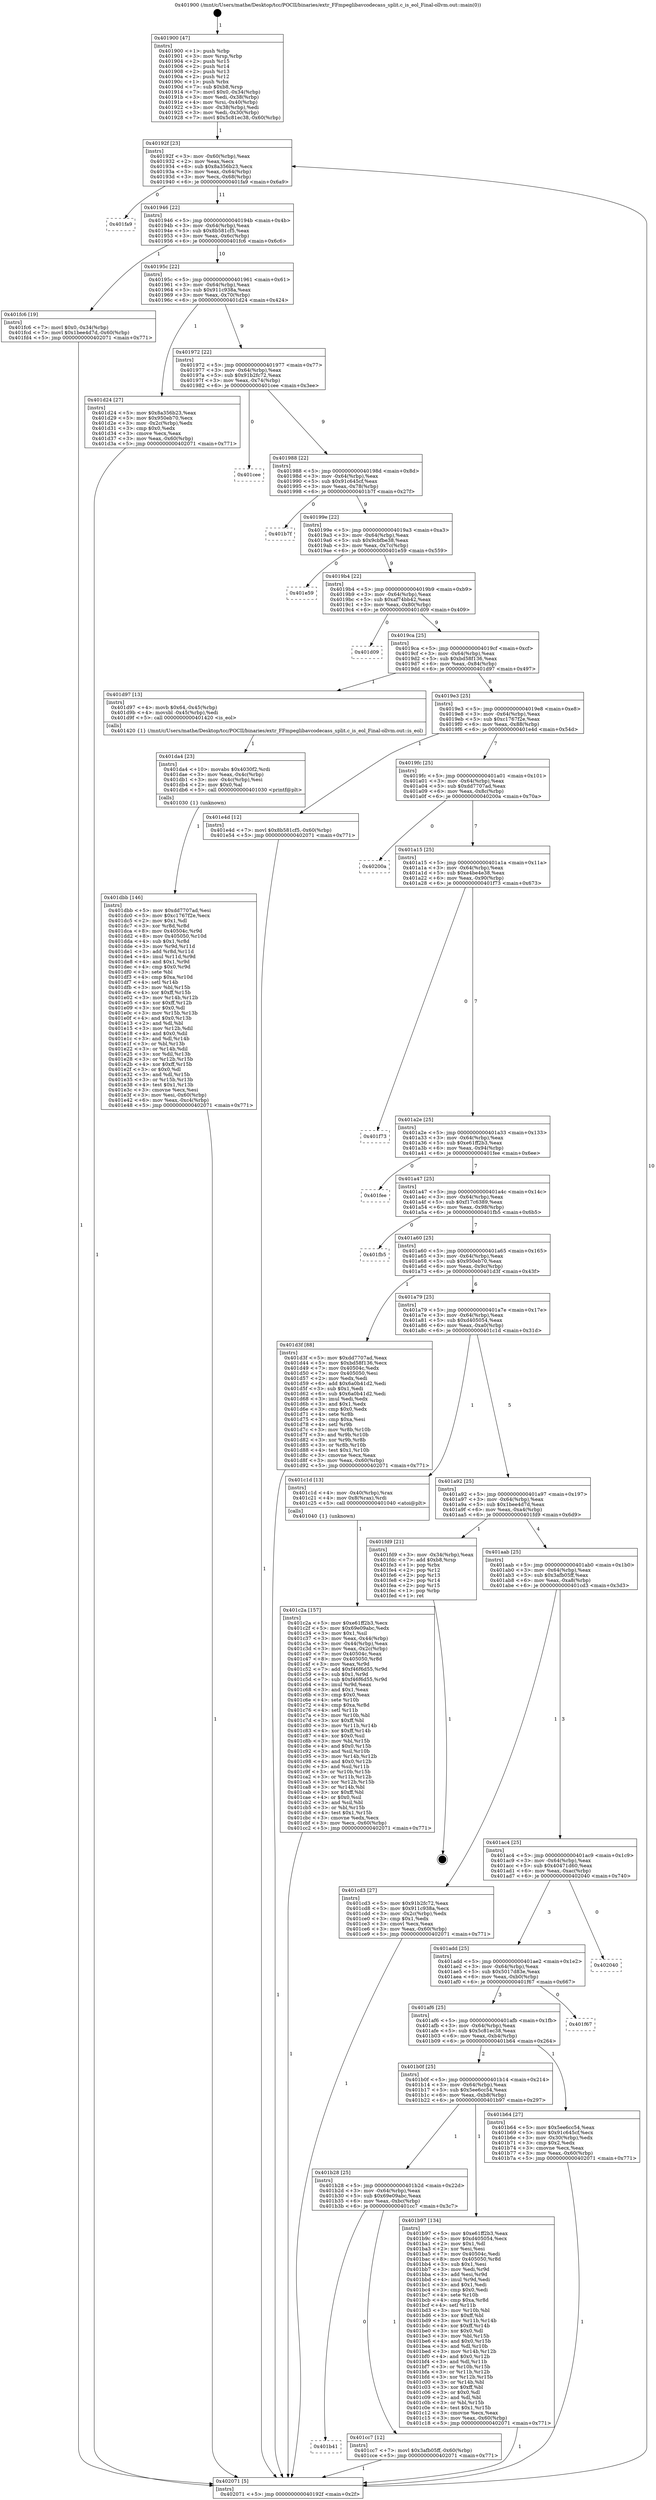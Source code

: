 digraph "0x401900" {
  label = "0x401900 (/mnt/c/Users/mathe/Desktop/tcc/POCII/binaries/extr_FFmpeglibavcodecass_split.c_is_eol_Final-ollvm.out::main(0))"
  labelloc = "t"
  node[shape=record]

  Entry [label="",width=0.3,height=0.3,shape=circle,fillcolor=black,style=filled]
  "0x40192f" [label="{
     0x40192f [23]\l
     | [instrs]\l
     &nbsp;&nbsp;0x40192f \<+3\>: mov -0x60(%rbp),%eax\l
     &nbsp;&nbsp;0x401932 \<+2\>: mov %eax,%ecx\l
     &nbsp;&nbsp;0x401934 \<+6\>: sub $0x8a356b23,%ecx\l
     &nbsp;&nbsp;0x40193a \<+3\>: mov %eax,-0x64(%rbp)\l
     &nbsp;&nbsp;0x40193d \<+3\>: mov %ecx,-0x68(%rbp)\l
     &nbsp;&nbsp;0x401940 \<+6\>: je 0000000000401fa9 \<main+0x6a9\>\l
  }"]
  "0x401fa9" [label="{
     0x401fa9\l
  }", style=dashed]
  "0x401946" [label="{
     0x401946 [22]\l
     | [instrs]\l
     &nbsp;&nbsp;0x401946 \<+5\>: jmp 000000000040194b \<main+0x4b\>\l
     &nbsp;&nbsp;0x40194b \<+3\>: mov -0x64(%rbp),%eax\l
     &nbsp;&nbsp;0x40194e \<+5\>: sub $0x8b581cf5,%eax\l
     &nbsp;&nbsp;0x401953 \<+3\>: mov %eax,-0x6c(%rbp)\l
     &nbsp;&nbsp;0x401956 \<+6\>: je 0000000000401fc6 \<main+0x6c6\>\l
  }"]
  Exit [label="",width=0.3,height=0.3,shape=circle,fillcolor=black,style=filled,peripheries=2]
  "0x401fc6" [label="{
     0x401fc6 [19]\l
     | [instrs]\l
     &nbsp;&nbsp;0x401fc6 \<+7\>: movl $0x0,-0x34(%rbp)\l
     &nbsp;&nbsp;0x401fcd \<+7\>: movl $0x1bee4d7d,-0x60(%rbp)\l
     &nbsp;&nbsp;0x401fd4 \<+5\>: jmp 0000000000402071 \<main+0x771\>\l
  }"]
  "0x40195c" [label="{
     0x40195c [22]\l
     | [instrs]\l
     &nbsp;&nbsp;0x40195c \<+5\>: jmp 0000000000401961 \<main+0x61\>\l
     &nbsp;&nbsp;0x401961 \<+3\>: mov -0x64(%rbp),%eax\l
     &nbsp;&nbsp;0x401964 \<+5\>: sub $0x911c938a,%eax\l
     &nbsp;&nbsp;0x401969 \<+3\>: mov %eax,-0x70(%rbp)\l
     &nbsp;&nbsp;0x40196c \<+6\>: je 0000000000401d24 \<main+0x424\>\l
  }"]
  "0x401dbb" [label="{
     0x401dbb [146]\l
     | [instrs]\l
     &nbsp;&nbsp;0x401dbb \<+5\>: mov $0xdd7707ad,%esi\l
     &nbsp;&nbsp;0x401dc0 \<+5\>: mov $0xc1767f2e,%ecx\l
     &nbsp;&nbsp;0x401dc5 \<+2\>: mov $0x1,%dl\l
     &nbsp;&nbsp;0x401dc7 \<+3\>: xor %r8d,%r8d\l
     &nbsp;&nbsp;0x401dca \<+8\>: mov 0x40504c,%r9d\l
     &nbsp;&nbsp;0x401dd2 \<+8\>: mov 0x405050,%r10d\l
     &nbsp;&nbsp;0x401dda \<+4\>: sub $0x1,%r8d\l
     &nbsp;&nbsp;0x401dde \<+3\>: mov %r9d,%r11d\l
     &nbsp;&nbsp;0x401de1 \<+3\>: add %r8d,%r11d\l
     &nbsp;&nbsp;0x401de4 \<+4\>: imul %r11d,%r9d\l
     &nbsp;&nbsp;0x401de8 \<+4\>: and $0x1,%r9d\l
     &nbsp;&nbsp;0x401dec \<+4\>: cmp $0x0,%r9d\l
     &nbsp;&nbsp;0x401df0 \<+3\>: sete %bl\l
     &nbsp;&nbsp;0x401df3 \<+4\>: cmp $0xa,%r10d\l
     &nbsp;&nbsp;0x401df7 \<+4\>: setl %r14b\l
     &nbsp;&nbsp;0x401dfb \<+3\>: mov %bl,%r15b\l
     &nbsp;&nbsp;0x401dfe \<+4\>: xor $0xff,%r15b\l
     &nbsp;&nbsp;0x401e02 \<+3\>: mov %r14b,%r12b\l
     &nbsp;&nbsp;0x401e05 \<+4\>: xor $0xff,%r12b\l
     &nbsp;&nbsp;0x401e09 \<+3\>: xor $0x0,%dl\l
     &nbsp;&nbsp;0x401e0c \<+3\>: mov %r15b,%r13b\l
     &nbsp;&nbsp;0x401e0f \<+4\>: and $0x0,%r13b\l
     &nbsp;&nbsp;0x401e13 \<+2\>: and %dl,%bl\l
     &nbsp;&nbsp;0x401e15 \<+3\>: mov %r12b,%dil\l
     &nbsp;&nbsp;0x401e18 \<+4\>: and $0x0,%dil\l
     &nbsp;&nbsp;0x401e1c \<+3\>: and %dl,%r14b\l
     &nbsp;&nbsp;0x401e1f \<+3\>: or %bl,%r13b\l
     &nbsp;&nbsp;0x401e22 \<+3\>: or %r14b,%dil\l
     &nbsp;&nbsp;0x401e25 \<+3\>: xor %dil,%r13b\l
     &nbsp;&nbsp;0x401e28 \<+3\>: or %r12b,%r15b\l
     &nbsp;&nbsp;0x401e2b \<+4\>: xor $0xff,%r15b\l
     &nbsp;&nbsp;0x401e2f \<+3\>: or $0x0,%dl\l
     &nbsp;&nbsp;0x401e32 \<+3\>: and %dl,%r15b\l
     &nbsp;&nbsp;0x401e35 \<+3\>: or %r15b,%r13b\l
     &nbsp;&nbsp;0x401e38 \<+4\>: test $0x1,%r13b\l
     &nbsp;&nbsp;0x401e3c \<+3\>: cmovne %ecx,%esi\l
     &nbsp;&nbsp;0x401e3f \<+3\>: mov %esi,-0x60(%rbp)\l
     &nbsp;&nbsp;0x401e42 \<+6\>: mov %eax,-0xc4(%rbp)\l
     &nbsp;&nbsp;0x401e48 \<+5\>: jmp 0000000000402071 \<main+0x771\>\l
  }"]
  "0x401d24" [label="{
     0x401d24 [27]\l
     | [instrs]\l
     &nbsp;&nbsp;0x401d24 \<+5\>: mov $0x8a356b23,%eax\l
     &nbsp;&nbsp;0x401d29 \<+5\>: mov $0x950eb70,%ecx\l
     &nbsp;&nbsp;0x401d2e \<+3\>: mov -0x2c(%rbp),%edx\l
     &nbsp;&nbsp;0x401d31 \<+3\>: cmp $0x0,%edx\l
     &nbsp;&nbsp;0x401d34 \<+3\>: cmove %ecx,%eax\l
     &nbsp;&nbsp;0x401d37 \<+3\>: mov %eax,-0x60(%rbp)\l
     &nbsp;&nbsp;0x401d3a \<+5\>: jmp 0000000000402071 \<main+0x771\>\l
  }"]
  "0x401972" [label="{
     0x401972 [22]\l
     | [instrs]\l
     &nbsp;&nbsp;0x401972 \<+5\>: jmp 0000000000401977 \<main+0x77\>\l
     &nbsp;&nbsp;0x401977 \<+3\>: mov -0x64(%rbp),%eax\l
     &nbsp;&nbsp;0x40197a \<+5\>: sub $0x91b2fc72,%eax\l
     &nbsp;&nbsp;0x40197f \<+3\>: mov %eax,-0x74(%rbp)\l
     &nbsp;&nbsp;0x401982 \<+6\>: je 0000000000401cee \<main+0x3ee\>\l
  }"]
  "0x401da4" [label="{
     0x401da4 [23]\l
     | [instrs]\l
     &nbsp;&nbsp;0x401da4 \<+10\>: movabs $0x4030f2,%rdi\l
     &nbsp;&nbsp;0x401dae \<+3\>: mov %eax,-0x4c(%rbp)\l
     &nbsp;&nbsp;0x401db1 \<+3\>: mov -0x4c(%rbp),%esi\l
     &nbsp;&nbsp;0x401db4 \<+2\>: mov $0x0,%al\l
     &nbsp;&nbsp;0x401db6 \<+5\>: call 0000000000401030 \<printf@plt\>\l
     | [calls]\l
     &nbsp;&nbsp;0x401030 \{1\} (unknown)\l
  }"]
  "0x401cee" [label="{
     0x401cee\l
  }", style=dashed]
  "0x401988" [label="{
     0x401988 [22]\l
     | [instrs]\l
     &nbsp;&nbsp;0x401988 \<+5\>: jmp 000000000040198d \<main+0x8d\>\l
     &nbsp;&nbsp;0x40198d \<+3\>: mov -0x64(%rbp),%eax\l
     &nbsp;&nbsp;0x401990 \<+5\>: sub $0x91c645cf,%eax\l
     &nbsp;&nbsp;0x401995 \<+3\>: mov %eax,-0x78(%rbp)\l
     &nbsp;&nbsp;0x401998 \<+6\>: je 0000000000401b7f \<main+0x27f\>\l
  }"]
  "0x401b41" [label="{
     0x401b41\l
  }", style=dashed]
  "0x401b7f" [label="{
     0x401b7f\l
  }", style=dashed]
  "0x40199e" [label="{
     0x40199e [22]\l
     | [instrs]\l
     &nbsp;&nbsp;0x40199e \<+5\>: jmp 00000000004019a3 \<main+0xa3\>\l
     &nbsp;&nbsp;0x4019a3 \<+3\>: mov -0x64(%rbp),%eax\l
     &nbsp;&nbsp;0x4019a6 \<+5\>: sub $0x9cbfbe38,%eax\l
     &nbsp;&nbsp;0x4019ab \<+3\>: mov %eax,-0x7c(%rbp)\l
     &nbsp;&nbsp;0x4019ae \<+6\>: je 0000000000401e59 \<main+0x559\>\l
  }"]
  "0x401cc7" [label="{
     0x401cc7 [12]\l
     | [instrs]\l
     &nbsp;&nbsp;0x401cc7 \<+7\>: movl $0x3afb05ff,-0x60(%rbp)\l
     &nbsp;&nbsp;0x401cce \<+5\>: jmp 0000000000402071 \<main+0x771\>\l
  }"]
  "0x401e59" [label="{
     0x401e59\l
  }", style=dashed]
  "0x4019b4" [label="{
     0x4019b4 [22]\l
     | [instrs]\l
     &nbsp;&nbsp;0x4019b4 \<+5\>: jmp 00000000004019b9 \<main+0xb9\>\l
     &nbsp;&nbsp;0x4019b9 \<+3\>: mov -0x64(%rbp),%eax\l
     &nbsp;&nbsp;0x4019bc \<+5\>: sub $0xaf74bb42,%eax\l
     &nbsp;&nbsp;0x4019c1 \<+3\>: mov %eax,-0x80(%rbp)\l
     &nbsp;&nbsp;0x4019c4 \<+6\>: je 0000000000401d09 \<main+0x409\>\l
  }"]
  "0x401c2a" [label="{
     0x401c2a [157]\l
     | [instrs]\l
     &nbsp;&nbsp;0x401c2a \<+5\>: mov $0xe61ff2b3,%ecx\l
     &nbsp;&nbsp;0x401c2f \<+5\>: mov $0x69e09abc,%edx\l
     &nbsp;&nbsp;0x401c34 \<+3\>: mov $0x1,%sil\l
     &nbsp;&nbsp;0x401c37 \<+3\>: mov %eax,-0x44(%rbp)\l
     &nbsp;&nbsp;0x401c3a \<+3\>: mov -0x44(%rbp),%eax\l
     &nbsp;&nbsp;0x401c3d \<+3\>: mov %eax,-0x2c(%rbp)\l
     &nbsp;&nbsp;0x401c40 \<+7\>: mov 0x40504c,%eax\l
     &nbsp;&nbsp;0x401c47 \<+8\>: mov 0x405050,%r8d\l
     &nbsp;&nbsp;0x401c4f \<+3\>: mov %eax,%r9d\l
     &nbsp;&nbsp;0x401c52 \<+7\>: add $0xf46f6d55,%r9d\l
     &nbsp;&nbsp;0x401c59 \<+4\>: sub $0x1,%r9d\l
     &nbsp;&nbsp;0x401c5d \<+7\>: sub $0xf46f6d55,%r9d\l
     &nbsp;&nbsp;0x401c64 \<+4\>: imul %r9d,%eax\l
     &nbsp;&nbsp;0x401c68 \<+3\>: and $0x1,%eax\l
     &nbsp;&nbsp;0x401c6b \<+3\>: cmp $0x0,%eax\l
     &nbsp;&nbsp;0x401c6e \<+4\>: sete %r10b\l
     &nbsp;&nbsp;0x401c72 \<+4\>: cmp $0xa,%r8d\l
     &nbsp;&nbsp;0x401c76 \<+4\>: setl %r11b\l
     &nbsp;&nbsp;0x401c7a \<+3\>: mov %r10b,%bl\l
     &nbsp;&nbsp;0x401c7d \<+3\>: xor $0xff,%bl\l
     &nbsp;&nbsp;0x401c80 \<+3\>: mov %r11b,%r14b\l
     &nbsp;&nbsp;0x401c83 \<+4\>: xor $0xff,%r14b\l
     &nbsp;&nbsp;0x401c87 \<+4\>: xor $0x0,%sil\l
     &nbsp;&nbsp;0x401c8b \<+3\>: mov %bl,%r15b\l
     &nbsp;&nbsp;0x401c8e \<+4\>: and $0x0,%r15b\l
     &nbsp;&nbsp;0x401c92 \<+3\>: and %sil,%r10b\l
     &nbsp;&nbsp;0x401c95 \<+3\>: mov %r14b,%r12b\l
     &nbsp;&nbsp;0x401c98 \<+4\>: and $0x0,%r12b\l
     &nbsp;&nbsp;0x401c9c \<+3\>: and %sil,%r11b\l
     &nbsp;&nbsp;0x401c9f \<+3\>: or %r10b,%r15b\l
     &nbsp;&nbsp;0x401ca2 \<+3\>: or %r11b,%r12b\l
     &nbsp;&nbsp;0x401ca5 \<+3\>: xor %r12b,%r15b\l
     &nbsp;&nbsp;0x401ca8 \<+3\>: or %r14b,%bl\l
     &nbsp;&nbsp;0x401cab \<+3\>: xor $0xff,%bl\l
     &nbsp;&nbsp;0x401cae \<+4\>: or $0x0,%sil\l
     &nbsp;&nbsp;0x401cb2 \<+3\>: and %sil,%bl\l
     &nbsp;&nbsp;0x401cb5 \<+3\>: or %bl,%r15b\l
     &nbsp;&nbsp;0x401cb8 \<+4\>: test $0x1,%r15b\l
     &nbsp;&nbsp;0x401cbc \<+3\>: cmovne %edx,%ecx\l
     &nbsp;&nbsp;0x401cbf \<+3\>: mov %ecx,-0x60(%rbp)\l
     &nbsp;&nbsp;0x401cc2 \<+5\>: jmp 0000000000402071 \<main+0x771\>\l
  }"]
  "0x401d09" [label="{
     0x401d09\l
  }", style=dashed]
  "0x4019ca" [label="{
     0x4019ca [25]\l
     | [instrs]\l
     &nbsp;&nbsp;0x4019ca \<+5\>: jmp 00000000004019cf \<main+0xcf\>\l
     &nbsp;&nbsp;0x4019cf \<+3\>: mov -0x64(%rbp),%eax\l
     &nbsp;&nbsp;0x4019d2 \<+5\>: sub $0xbd58f136,%eax\l
     &nbsp;&nbsp;0x4019d7 \<+6\>: mov %eax,-0x84(%rbp)\l
     &nbsp;&nbsp;0x4019dd \<+6\>: je 0000000000401d97 \<main+0x497\>\l
  }"]
  "0x401b28" [label="{
     0x401b28 [25]\l
     | [instrs]\l
     &nbsp;&nbsp;0x401b28 \<+5\>: jmp 0000000000401b2d \<main+0x22d\>\l
     &nbsp;&nbsp;0x401b2d \<+3\>: mov -0x64(%rbp),%eax\l
     &nbsp;&nbsp;0x401b30 \<+5\>: sub $0x69e09abc,%eax\l
     &nbsp;&nbsp;0x401b35 \<+6\>: mov %eax,-0xbc(%rbp)\l
     &nbsp;&nbsp;0x401b3b \<+6\>: je 0000000000401cc7 \<main+0x3c7\>\l
  }"]
  "0x401d97" [label="{
     0x401d97 [13]\l
     | [instrs]\l
     &nbsp;&nbsp;0x401d97 \<+4\>: movb $0x64,-0x45(%rbp)\l
     &nbsp;&nbsp;0x401d9b \<+4\>: movsbl -0x45(%rbp),%edi\l
     &nbsp;&nbsp;0x401d9f \<+5\>: call 0000000000401420 \<is_eol\>\l
     | [calls]\l
     &nbsp;&nbsp;0x401420 \{1\} (/mnt/c/Users/mathe/Desktop/tcc/POCII/binaries/extr_FFmpeglibavcodecass_split.c_is_eol_Final-ollvm.out::is_eol)\l
  }"]
  "0x4019e3" [label="{
     0x4019e3 [25]\l
     | [instrs]\l
     &nbsp;&nbsp;0x4019e3 \<+5\>: jmp 00000000004019e8 \<main+0xe8\>\l
     &nbsp;&nbsp;0x4019e8 \<+3\>: mov -0x64(%rbp),%eax\l
     &nbsp;&nbsp;0x4019eb \<+5\>: sub $0xc1767f2e,%eax\l
     &nbsp;&nbsp;0x4019f0 \<+6\>: mov %eax,-0x88(%rbp)\l
     &nbsp;&nbsp;0x4019f6 \<+6\>: je 0000000000401e4d \<main+0x54d\>\l
  }"]
  "0x401b97" [label="{
     0x401b97 [134]\l
     | [instrs]\l
     &nbsp;&nbsp;0x401b97 \<+5\>: mov $0xe61ff2b3,%eax\l
     &nbsp;&nbsp;0x401b9c \<+5\>: mov $0xd405054,%ecx\l
     &nbsp;&nbsp;0x401ba1 \<+2\>: mov $0x1,%dl\l
     &nbsp;&nbsp;0x401ba3 \<+2\>: xor %esi,%esi\l
     &nbsp;&nbsp;0x401ba5 \<+7\>: mov 0x40504c,%edi\l
     &nbsp;&nbsp;0x401bac \<+8\>: mov 0x405050,%r8d\l
     &nbsp;&nbsp;0x401bb4 \<+3\>: sub $0x1,%esi\l
     &nbsp;&nbsp;0x401bb7 \<+3\>: mov %edi,%r9d\l
     &nbsp;&nbsp;0x401bba \<+3\>: add %esi,%r9d\l
     &nbsp;&nbsp;0x401bbd \<+4\>: imul %r9d,%edi\l
     &nbsp;&nbsp;0x401bc1 \<+3\>: and $0x1,%edi\l
     &nbsp;&nbsp;0x401bc4 \<+3\>: cmp $0x0,%edi\l
     &nbsp;&nbsp;0x401bc7 \<+4\>: sete %r10b\l
     &nbsp;&nbsp;0x401bcb \<+4\>: cmp $0xa,%r8d\l
     &nbsp;&nbsp;0x401bcf \<+4\>: setl %r11b\l
     &nbsp;&nbsp;0x401bd3 \<+3\>: mov %r10b,%bl\l
     &nbsp;&nbsp;0x401bd6 \<+3\>: xor $0xff,%bl\l
     &nbsp;&nbsp;0x401bd9 \<+3\>: mov %r11b,%r14b\l
     &nbsp;&nbsp;0x401bdc \<+4\>: xor $0xff,%r14b\l
     &nbsp;&nbsp;0x401be0 \<+3\>: xor $0x0,%dl\l
     &nbsp;&nbsp;0x401be3 \<+3\>: mov %bl,%r15b\l
     &nbsp;&nbsp;0x401be6 \<+4\>: and $0x0,%r15b\l
     &nbsp;&nbsp;0x401bea \<+3\>: and %dl,%r10b\l
     &nbsp;&nbsp;0x401bed \<+3\>: mov %r14b,%r12b\l
     &nbsp;&nbsp;0x401bf0 \<+4\>: and $0x0,%r12b\l
     &nbsp;&nbsp;0x401bf4 \<+3\>: and %dl,%r11b\l
     &nbsp;&nbsp;0x401bf7 \<+3\>: or %r10b,%r15b\l
     &nbsp;&nbsp;0x401bfa \<+3\>: or %r11b,%r12b\l
     &nbsp;&nbsp;0x401bfd \<+3\>: xor %r12b,%r15b\l
     &nbsp;&nbsp;0x401c00 \<+3\>: or %r14b,%bl\l
     &nbsp;&nbsp;0x401c03 \<+3\>: xor $0xff,%bl\l
     &nbsp;&nbsp;0x401c06 \<+3\>: or $0x0,%dl\l
     &nbsp;&nbsp;0x401c09 \<+2\>: and %dl,%bl\l
     &nbsp;&nbsp;0x401c0b \<+3\>: or %bl,%r15b\l
     &nbsp;&nbsp;0x401c0e \<+4\>: test $0x1,%r15b\l
     &nbsp;&nbsp;0x401c12 \<+3\>: cmovne %ecx,%eax\l
     &nbsp;&nbsp;0x401c15 \<+3\>: mov %eax,-0x60(%rbp)\l
     &nbsp;&nbsp;0x401c18 \<+5\>: jmp 0000000000402071 \<main+0x771\>\l
  }"]
  "0x401e4d" [label="{
     0x401e4d [12]\l
     | [instrs]\l
     &nbsp;&nbsp;0x401e4d \<+7\>: movl $0x8b581cf5,-0x60(%rbp)\l
     &nbsp;&nbsp;0x401e54 \<+5\>: jmp 0000000000402071 \<main+0x771\>\l
  }"]
  "0x4019fc" [label="{
     0x4019fc [25]\l
     | [instrs]\l
     &nbsp;&nbsp;0x4019fc \<+5\>: jmp 0000000000401a01 \<main+0x101\>\l
     &nbsp;&nbsp;0x401a01 \<+3\>: mov -0x64(%rbp),%eax\l
     &nbsp;&nbsp;0x401a04 \<+5\>: sub $0xdd7707ad,%eax\l
     &nbsp;&nbsp;0x401a09 \<+6\>: mov %eax,-0x8c(%rbp)\l
     &nbsp;&nbsp;0x401a0f \<+6\>: je 000000000040200a \<main+0x70a\>\l
  }"]
  "0x401900" [label="{
     0x401900 [47]\l
     | [instrs]\l
     &nbsp;&nbsp;0x401900 \<+1\>: push %rbp\l
     &nbsp;&nbsp;0x401901 \<+3\>: mov %rsp,%rbp\l
     &nbsp;&nbsp;0x401904 \<+2\>: push %r15\l
     &nbsp;&nbsp;0x401906 \<+2\>: push %r14\l
     &nbsp;&nbsp;0x401908 \<+2\>: push %r13\l
     &nbsp;&nbsp;0x40190a \<+2\>: push %r12\l
     &nbsp;&nbsp;0x40190c \<+1\>: push %rbx\l
     &nbsp;&nbsp;0x40190d \<+7\>: sub $0xb8,%rsp\l
     &nbsp;&nbsp;0x401914 \<+7\>: movl $0x0,-0x34(%rbp)\l
     &nbsp;&nbsp;0x40191b \<+3\>: mov %edi,-0x38(%rbp)\l
     &nbsp;&nbsp;0x40191e \<+4\>: mov %rsi,-0x40(%rbp)\l
     &nbsp;&nbsp;0x401922 \<+3\>: mov -0x38(%rbp),%edi\l
     &nbsp;&nbsp;0x401925 \<+3\>: mov %edi,-0x30(%rbp)\l
     &nbsp;&nbsp;0x401928 \<+7\>: movl $0x5c81ec38,-0x60(%rbp)\l
  }"]
  "0x40200a" [label="{
     0x40200a\l
  }", style=dashed]
  "0x401a15" [label="{
     0x401a15 [25]\l
     | [instrs]\l
     &nbsp;&nbsp;0x401a15 \<+5\>: jmp 0000000000401a1a \<main+0x11a\>\l
     &nbsp;&nbsp;0x401a1a \<+3\>: mov -0x64(%rbp),%eax\l
     &nbsp;&nbsp;0x401a1d \<+5\>: sub $0xe4be4e38,%eax\l
     &nbsp;&nbsp;0x401a22 \<+6\>: mov %eax,-0x90(%rbp)\l
     &nbsp;&nbsp;0x401a28 \<+6\>: je 0000000000401f73 \<main+0x673\>\l
  }"]
  "0x402071" [label="{
     0x402071 [5]\l
     | [instrs]\l
     &nbsp;&nbsp;0x402071 \<+5\>: jmp 000000000040192f \<main+0x2f\>\l
  }"]
  "0x401f73" [label="{
     0x401f73\l
  }", style=dashed]
  "0x401a2e" [label="{
     0x401a2e [25]\l
     | [instrs]\l
     &nbsp;&nbsp;0x401a2e \<+5\>: jmp 0000000000401a33 \<main+0x133\>\l
     &nbsp;&nbsp;0x401a33 \<+3\>: mov -0x64(%rbp),%eax\l
     &nbsp;&nbsp;0x401a36 \<+5\>: sub $0xe61ff2b3,%eax\l
     &nbsp;&nbsp;0x401a3b \<+6\>: mov %eax,-0x94(%rbp)\l
     &nbsp;&nbsp;0x401a41 \<+6\>: je 0000000000401fee \<main+0x6ee\>\l
  }"]
  "0x401b0f" [label="{
     0x401b0f [25]\l
     | [instrs]\l
     &nbsp;&nbsp;0x401b0f \<+5\>: jmp 0000000000401b14 \<main+0x214\>\l
     &nbsp;&nbsp;0x401b14 \<+3\>: mov -0x64(%rbp),%eax\l
     &nbsp;&nbsp;0x401b17 \<+5\>: sub $0x5ee6cc54,%eax\l
     &nbsp;&nbsp;0x401b1c \<+6\>: mov %eax,-0xb8(%rbp)\l
     &nbsp;&nbsp;0x401b22 \<+6\>: je 0000000000401b97 \<main+0x297\>\l
  }"]
  "0x401fee" [label="{
     0x401fee\l
  }", style=dashed]
  "0x401a47" [label="{
     0x401a47 [25]\l
     | [instrs]\l
     &nbsp;&nbsp;0x401a47 \<+5\>: jmp 0000000000401a4c \<main+0x14c\>\l
     &nbsp;&nbsp;0x401a4c \<+3\>: mov -0x64(%rbp),%eax\l
     &nbsp;&nbsp;0x401a4f \<+5\>: sub $0xf17c6389,%eax\l
     &nbsp;&nbsp;0x401a54 \<+6\>: mov %eax,-0x98(%rbp)\l
     &nbsp;&nbsp;0x401a5a \<+6\>: je 0000000000401fb5 \<main+0x6b5\>\l
  }"]
  "0x401b64" [label="{
     0x401b64 [27]\l
     | [instrs]\l
     &nbsp;&nbsp;0x401b64 \<+5\>: mov $0x5ee6cc54,%eax\l
     &nbsp;&nbsp;0x401b69 \<+5\>: mov $0x91c645cf,%ecx\l
     &nbsp;&nbsp;0x401b6e \<+3\>: mov -0x30(%rbp),%edx\l
     &nbsp;&nbsp;0x401b71 \<+3\>: cmp $0x2,%edx\l
     &nbsp;&nbsp;0x401b74 \<+3\>: cmovne %ecx,%eax\l
     &nbsp;&nbsp;0x401b77 \<+3\>: mov %eax,-0x60(%rbp)\l
     &nbsp;&nbsp;0x401b7a \<+5\>: jmp 0000000000402071 \<main+0x771\>\l
  }"]
  "0x401fb5" [label="{
     0x401fb5\l
  }", style=dashed]
  "0x401a60" [label="{
     0x401a60 [25]\l
     | [instrs]\l
     &nbsp;&nbsp;0x401a60 \<+5\>: jmp 0000000000401a65 \<main+0x165\>\l
     &nbsp;&nbsp;0x401a65 \<+3\>: mov -0x64(%rbp),%eax\l
     &nbsp;&nbsp;0x401a68 \<+5\>: sub $0x950eb70,%eax\l
     &nbsp;&nbsp;0x401a6d \<+6\>: mov %eax,-0x9c(%rbp)\l
     &nbsp;&nbsp;0x401a73 \<+6\>: je 0000000000401d3f \<main+0x43f\>\l
  }"]
  "0x401af6" [label="{
     0x401af6 [25]\l
     | [instrs]\l
     &nbsp;&nbsp;0x401af6 \<+5\>: jmp 0000000000401afb \<main+0x1fb\>\l
     &nbsp;&nbsp;0x401afb \<+3\>: mov -0x64(%rbp),%eax\l
     &nbsp;&nbsp;0x401afe \<+5\>: sub $0x5c81ec38,%eax\l
     &nbsp;&nbsp;0x401b03 \<+6\>: mov %eax,-0xb4(%rbp)\l
     &nbsp;&nbsp;0x401b09 \<+6\>: je 0000000000401b64 \<main+0x264\>\l
  }"]
  "0x401d3f" [label="{
     0x401d3f [88]\l
     | [instrs]\l
     &nbsp;&nbsp;0x401d3f \<+5\>: mov $0xdd7707ad,%eax\l
     &nbsp;&nbsp;0x401d44 \<+5\>: mov $0xbd58f136,%ecx\l
     &nbsp;&nbsp;0x401d49 \<+7\>: mov 0x40504c,%edx\l
     &nbsp;&nbsp;0x401d50 \<+7\>: mov 0x405050,%esi\l
     &nbsp;&nbsp;0x401d57 \<+2\>: mov %edx,%edi\l
     &nbsp;&nbsp;0x401d59 \<+6\>: add $0x6a0b41d2,%edi\l
     &nbsp;&nbsp;0x401d5f \<+3\>: sub $0x1,%edi\l
     &nbsp;&nbsp;0x401d62 \<+6\>: sub $0x6a0b41d2,%edi\l
     &nbsp;&nbsp;0x401d68 \<+3\>: imul %edi,%edx\l
     &nbsp;&nbsp;0x401d6b \<+3\>: and $0x1,%edx\l
     &nbsp;&nbsp;0x401d6e \<+3\>: cmp $0x0,%edx\l
     &nbsp;&nbsp;0x401d71 \<+4\>: sete %r8b\l
     &nbsp;&nbsp;0x401d75 \<+3\>: cmp $0xa,%esi\l
     &nbsp;&nbsp;0x401d78 \<+4\>: setl %r9b\l
     &nbsp;&nbsp;0x401d7c \<+3\>: mov %r8b,%r10b\l
     &nbsp;&nbsp;0x401d7f \<+3\>: and %r9b,%r10b\l
     &nbsp;&nbsp;0x401d82 \<+3\>: xor %r9b,%r8b\l
     &nbsp;&nbsp;0x401d85 \<+3\>: or %r8b,%r10b\l
     &nbsp;&nbsp;0x401d88 \<+4\>: test $0x1,%r10b\l
     &nbsp;&nbsp;0x401d8c \<+3\>: cmovne %ecx,%eax\l
     &nbsp;&nbsp;0x401d8f \<+3\>: mov %eax,-0x60(%rbp)\l
     &nbsp;&nbsp;0x401d92 \<+5\>: jmp 0000000000402071 \<main+0x771\>\l
  }"]
  "0x401a79" [label="{
     0x401a79 [25]\l
     | [instrs]\l
     &nbsp;&nbsp;0x401a79 \<+5\>: jmp 0000000000401a7e \<main+0x17e\>\l
     &nbsp;&nbsp;0x401a7e \<+3\>: mov -0x64(%rbp),%eax\l
     &nbsp;&nbsp;0x401a81 \<+5\>: sub $0xd405054,%eax\l
     &nbsp;&nbsp;0x401a86 \<+6\>: mov %eax,-0xa0(%rbp)\l
     &nbsp;&nbsp;0x401a8c \<+6\>: je 0000000000401c1d \<main+0x31d\>\l
  }"]
  "0x401f67" [label="{
     0x401f67\l
  }", style=dashed]
  "0x401c1d" [label="{
     0x401c1d [13]\l
     | [instrs]\l
     &nbsp;&nbsp;0x401c1d \<+4\>: mov -0x40(%rbp),%rax\l
     &nbsp;&nbsp;0x401c21 \<+4\>: mov 0x8(%rax),%rdi\l
     &nbsp;&nbsp;0x401c25 \<+5\>: call 0000000000401040 \<atoi@plt\>\l
     | [calls]\l
     &nbsp;&nbsp;0x401040 \{1\} (unknown)\l
  }"]
  "0x401a92" [label="{
     0x401a92 [25]\l
     | [instrs]\l
     &nbsp;&nbsp;0x401a92 \<+5\>: jmp 0000000000401a97 \<main+0x197\>\l
     &nbsp;&nbsp;0x401a97 \<+3\>: mov -0x64(%rbp),%eax\l
     &nbsp;&nbsp;0x401a9a \<+5\>: sub $0x1bee4d7d,%eax\l
     &nbsp;&nbsp;0x401a9f \<+6\>: mov %eax,-0xa4(%rbp)\l
     &nbsp;&nbsp;0x401aa5 \<+6\>: je 0000000000401fd9 \<main+0x6d9\>\l
  }"]
  "0x401add" [label="{
     0x401add [25]\l
     | [instrs]\l
     &nbsp;&nbsp;0x401add \<+5\>: jmp 0000000000401ae2 \<main+0x1e2\>\l
     &nbsp;&nbsp;0x401ae2 \<+3\>: mov -0x64(%rbp),%eax\l
     &nbsp;&nbsp;0x401ae5 \<+5\>: sub $0x5017d83e,%eax\l
     &nbsp;&nbsp;0x401aea \<+6\>: mov %eax,-0xb0(%rbp)\l
     &nbsp;&nbsp;0x401af0 \<+6\>: je 0000000000401f67 \<main+0x667\>\l
  }"]
  "0x401fd9" [label="{
     0x401fd9 [21]\l
     | [instrs]\l
     &nbsp;&nbsp;0x401fd9 \<+3\>: mov -0x34(%rbp),%eax\l
     &nbsp;&nbsp;0x401fdc \<+7\>: add $0xb8,%rsp\l
     &nbsp;&nbsp;0x401fe3 \<+1\>: pop %rbx\l
     &nbsp;&nbsp;0x401fe4 \<+2\>: pop %r12\l
     &nbsp;&nbsp;0x401fe6 \<+2\>: pop %r13\l
     &nbsp;&nbsp;0x401fe8 \<+2\>: pop %r14\l
     &nbsp;&nbsp;0x401fea \<+2\>: pop %r15\l
     &nbsp;&nbsp;0x401fec \<+1\>: pop %rbp\l
     &nbsp;&nbsp;0x401fed \<+1\>: ret\l
  }"]
  "0x401aab" [label="{
     0x401aab [25]\l
     | [instrs]\l
     &nbsp;&nbsp;0x401aab \<+5\>: jmp 0000000000401ab0 \<main+0x1b0\>\l
     &nbsp;&nbsp;0x401ab0 \<+3\>: mov -0x64(%rbp),%eax\l
     &nbsp;&nbsp;0x401ab3 \<+5\>: sub $0x3afb05ff,%eax\l
     &nbsp;&nbsp;0x401ab8 \<+6\>: mov %eax,-0xa8(%rbp)\l
     &nbsp;&nbsp;0x401abe \<+6\>: je 0000000000401cd3 \<main+0x3d3\>\l
  }"]
  "0x402040" [label="{
     0x402040\l
  }", style=dashed]
  "0x401cd3" [label="{
     0x401cd3 [27]\l
     | [instrs]\l
     &nbsp;&nbsp;0x401cd3 \<+5\>: mov $0x91b2fc72,%eax\l
     &nbsp;&nbsp;0x401cd8 \<+5\>: mov $0x911c938a,%ecx\l
     &nbsp;&nbsp;0x401cdd \<+3\>: mov -0x2c(%rbp),%edx\l
     &nbsp;&nbsp;0x401ce0 \<+3\>: cmp $0x1,%edx\l
     &nbsp;&nbsp;0x401ce3 \<+3\>: cmovl %ecx,%eax\l
     &nbsp;&nbsp;0x401ce6 \<+3\>: mov %eax,-0x60(%rbp)\l
     &nbsp;&nbsp;0x401ce9 \<+5\>: jmp 0000000000402071 \<main+0x771\>\l
  }"]
  "0x401ac4" [label="{
     0x401ac4 [25]\l
     | [instrs]\l
     &nbsp;&nbsp;0x401ac4 \<+5\>: jmp 0000000000401ac9 \<main+0x1c9\>\l
     &nbsp;&nbsp;0x401ac9 \<+3\>: mov -0x64(%rbp),%eax\l
     &nbsp;&nbsp;0x401acc \<+5\>: sub $0x40471d60,%eax\l
     &nbsp;&nbsp;0x401ad1 \<+6\>: mov %eax,-0xac(%rbp)\l
     &nbsp;&nbsp;0x401ad7 \<+6\>: je 0000000000402040 \<main+0x740\>\l
  }"]
  Entry -> "0x401900" [label=" 1"]
  "0x40192f" -> "0x401fa9" [label=" 0"]
  "0x40192f" -> "0x401946" [label=" 11"]
  "0x401fd9" -> Exit [label=" 1"]
  "0x401946" -> "0x401fc6" [label=" 1"]
  "0x401946" -> "0x40195c" [label=" 10"]
  "0x401fc6" -> "0x402071" [label=" 1"]
  "0x40195c" -> "0x401d24" [label=" 1"]
  "0x40195c" -> "0x401972" [label=" 9"]
  "0x401e4d" -> "0x402071" [label=" 1"]
  "0x401972" -> "0x401cee" [label=" 0"]
  "0x401972" -> "0x401988" [label=" 9"]
  "0x401dbb" -> "0x402071" [label=" 1"]
  "0x401988" -> "0x401b7f" [label=" 0"]
  "0x401988" -> "0x40199e" [label=" 9"]
  "0x401da4" -> "0x401dbb" [label=" 1"]
  "0x40199e" -> "0x401e59" [label=" 0"]
  "0x40199e" -> "0x4019b4" [label=" 9"]
  "0x401d97" -> "0x401da4" [label=" 1"]
  "0x4019b4" -> "0x401d09" [label=" 0"]
  "0x4019b4" -> "0x4019ca" [label=" 9"]
  "0x401d24" -> "0x402071" [label=" 1"]
  "0x4019ca" -> "0x401d97" [label=" 1"]
  "0x4019ca" -> "0x4019e3" [label=" 8"]
  "0x401cd3" -> "0x402071" [label=" 1"]
  "0x4019e3" -> "0x401e4d" [label=" 1"]
  "0x4019e3" -> "0x4019fc" [label=" 7"]
  "0x401cc7" -> "0x402071" [label=" 1"]
  "0x4019fc" -> "0x40200a" [label=" 0"]
  "0x4019fc" -> "0x401a15" [label=" 7"]
  "0x401b28" -> "0x401cc7" [label=" 1"]
  "0x401a15" -> "0x401f73" [label=" 0"]
  "0x401a15" -> "0x401a2e" [label=" 7"]
  "0x401d3f" -> "0x402071" [label=" 1"]
  "0x401a2e" -> "0x401fee" [label=" 0"]
  "0x401a2e" -> "0x401a47" [label=" 7"]
  "0x401c2a" -> "0x402071" [label=" 1"]
  "0x401a47" -> "0x401fb5" [label=" 0"]
  "0x401a47" -> "0x401a60" [label=" 7"]
  "0x401c1d" -> "0x401c2a" [label=" 1"]
  "0x401a60" -> "0x401d3f" [label=" 1"]
  "0x401a60" -> "0x401a79" [label=" 6"]
  "0x401b0f" -> "0x401b28" [label=" 1"]
  "0x401a79" -> "0x401c1d" [label=" 1"]
  "0x401a79" -> "0x401a92" [label=" 5"]
  "0x401b0f" -> "0x401b97" [label=" 1"]
  "0x401a92" -> "0x401fd9" [label=" 1"]
  "0x401a92" -> "0x401aab" [label=" 4"]
  "0x402071" -> "0x40192f" [label=" 10"]
  "0x401aab" -> "0x401cd3" [label=" 1"]
  "0x401aab" -> "0x401ac4" [label=" 3"]
  "0x401900" -> "0x40192f" [label=" 1"]
  "0x401ac4" -> "0x402040" [label=" 0"]
  "0x401ac4" -> "0x401add" [label=" 3"]
  "0x401b28" -> "0x401b41" [label=" 0"]
  "0x401add" -> "0x401f67" [label=" 0"]
  "0x401add" -> "0x401af6" [label=" 3"]
  "0x401b97" -> "0x402071" [label=" 1"]
  "0x401af6" -> "0x401b64" [label=" 1"]
  "0x401af6" -> "0x401b0f" [label=" 2"]
  "0x401b64" -> "0x402071" [label=" 1"]
}

